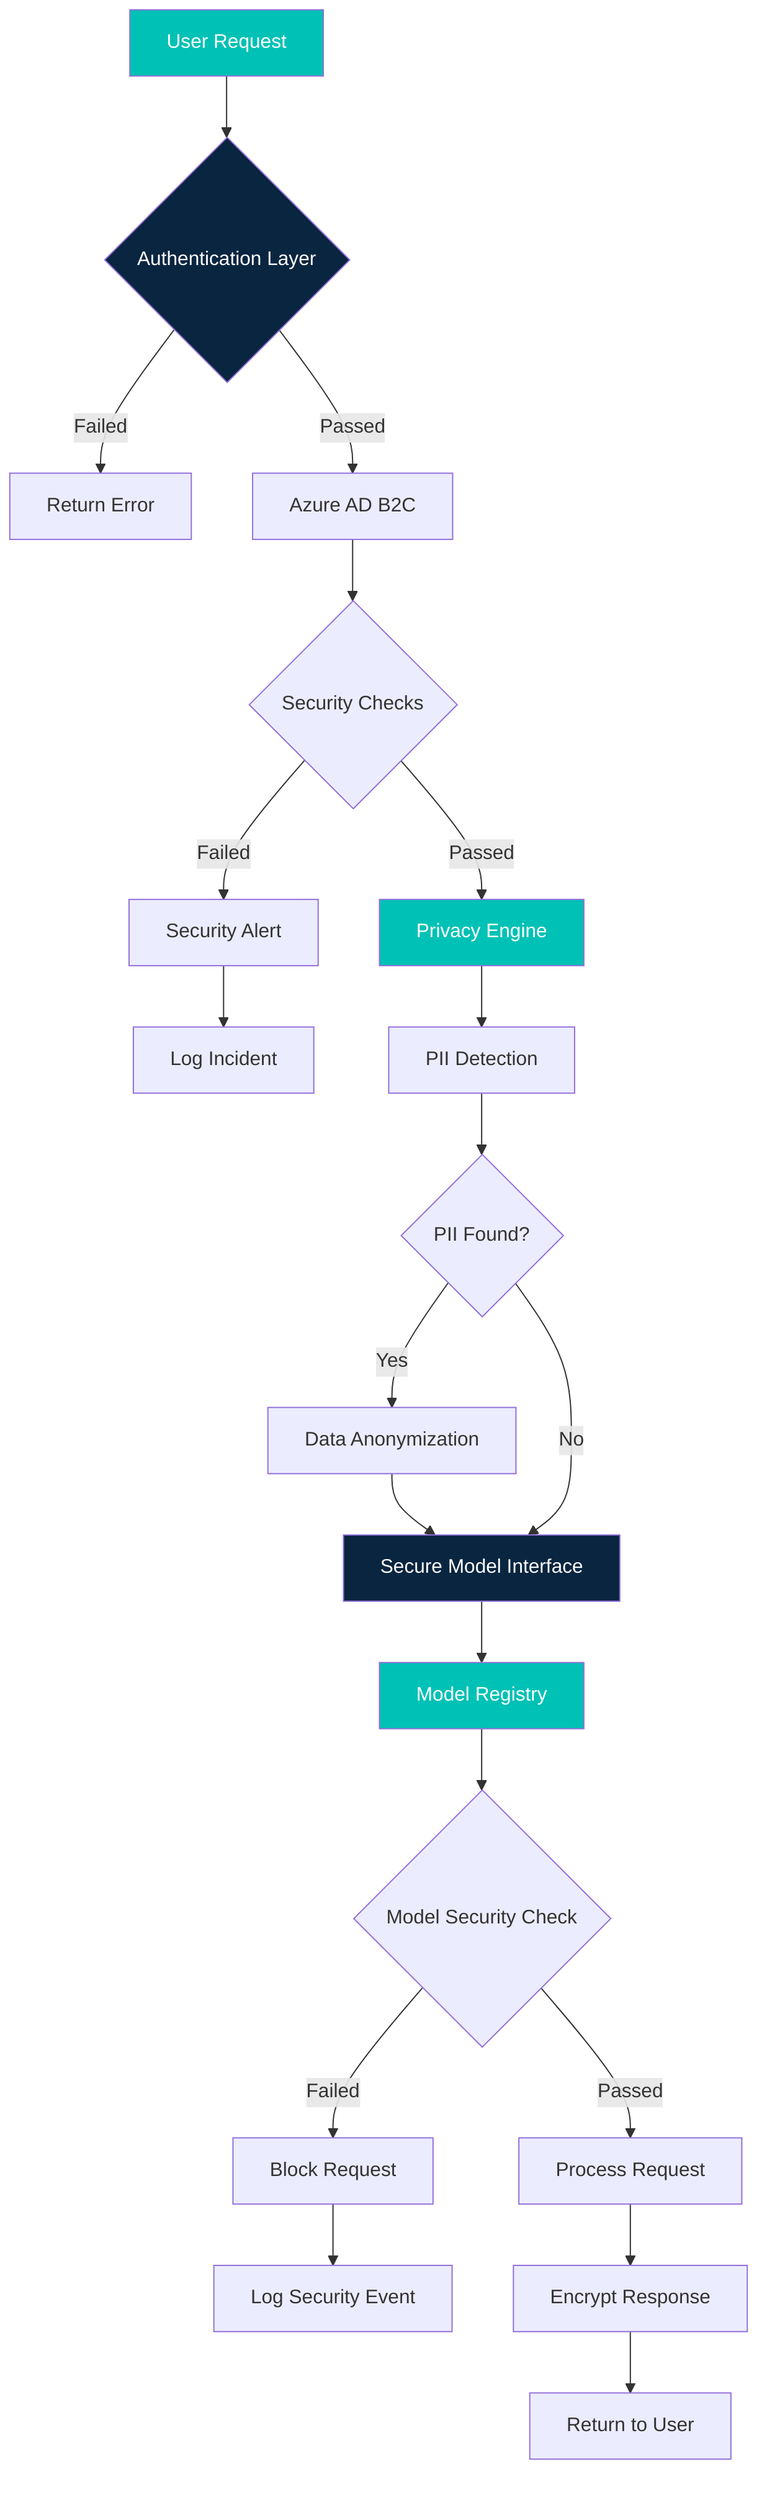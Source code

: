 flowchart TD
    A[User Request] --> B{Authentication Layer}
    B -->|Failed| C[Return Error]
    B -->|Passed| D[Azure AD B2C]
    D --> E{Security Checks}
    
    E -->|Failed| F[Security Alert]
    F --> G[Log Incident]
    
    E -->|Passed| H[Privacy Engine]
    H --> I[PII Detection]
    I --> J{PII Found?}
    
    J -->|Yes| K[Data Anonymization]
    K --> L[Secure Model Interface]
    
    J -->|No| L
    
    L --> M[Model Registry]
    M --> N{Model Security Check}
    
    N -->|Failed| O[Block Request]
    O --> P[Log Security Event]
    
    N -->|Passed| Q[Process Request]
    Q --> R[Encrypt Response]
    R --> S[Return to User]
    
    style A fill:#00C1B5,color:white
    style B fill:#0A2540,color:white
    style H fill:#00C1B5,color:white
    style L fill:#0A2540,color:white
    style M fill:#00C1B5,color:white